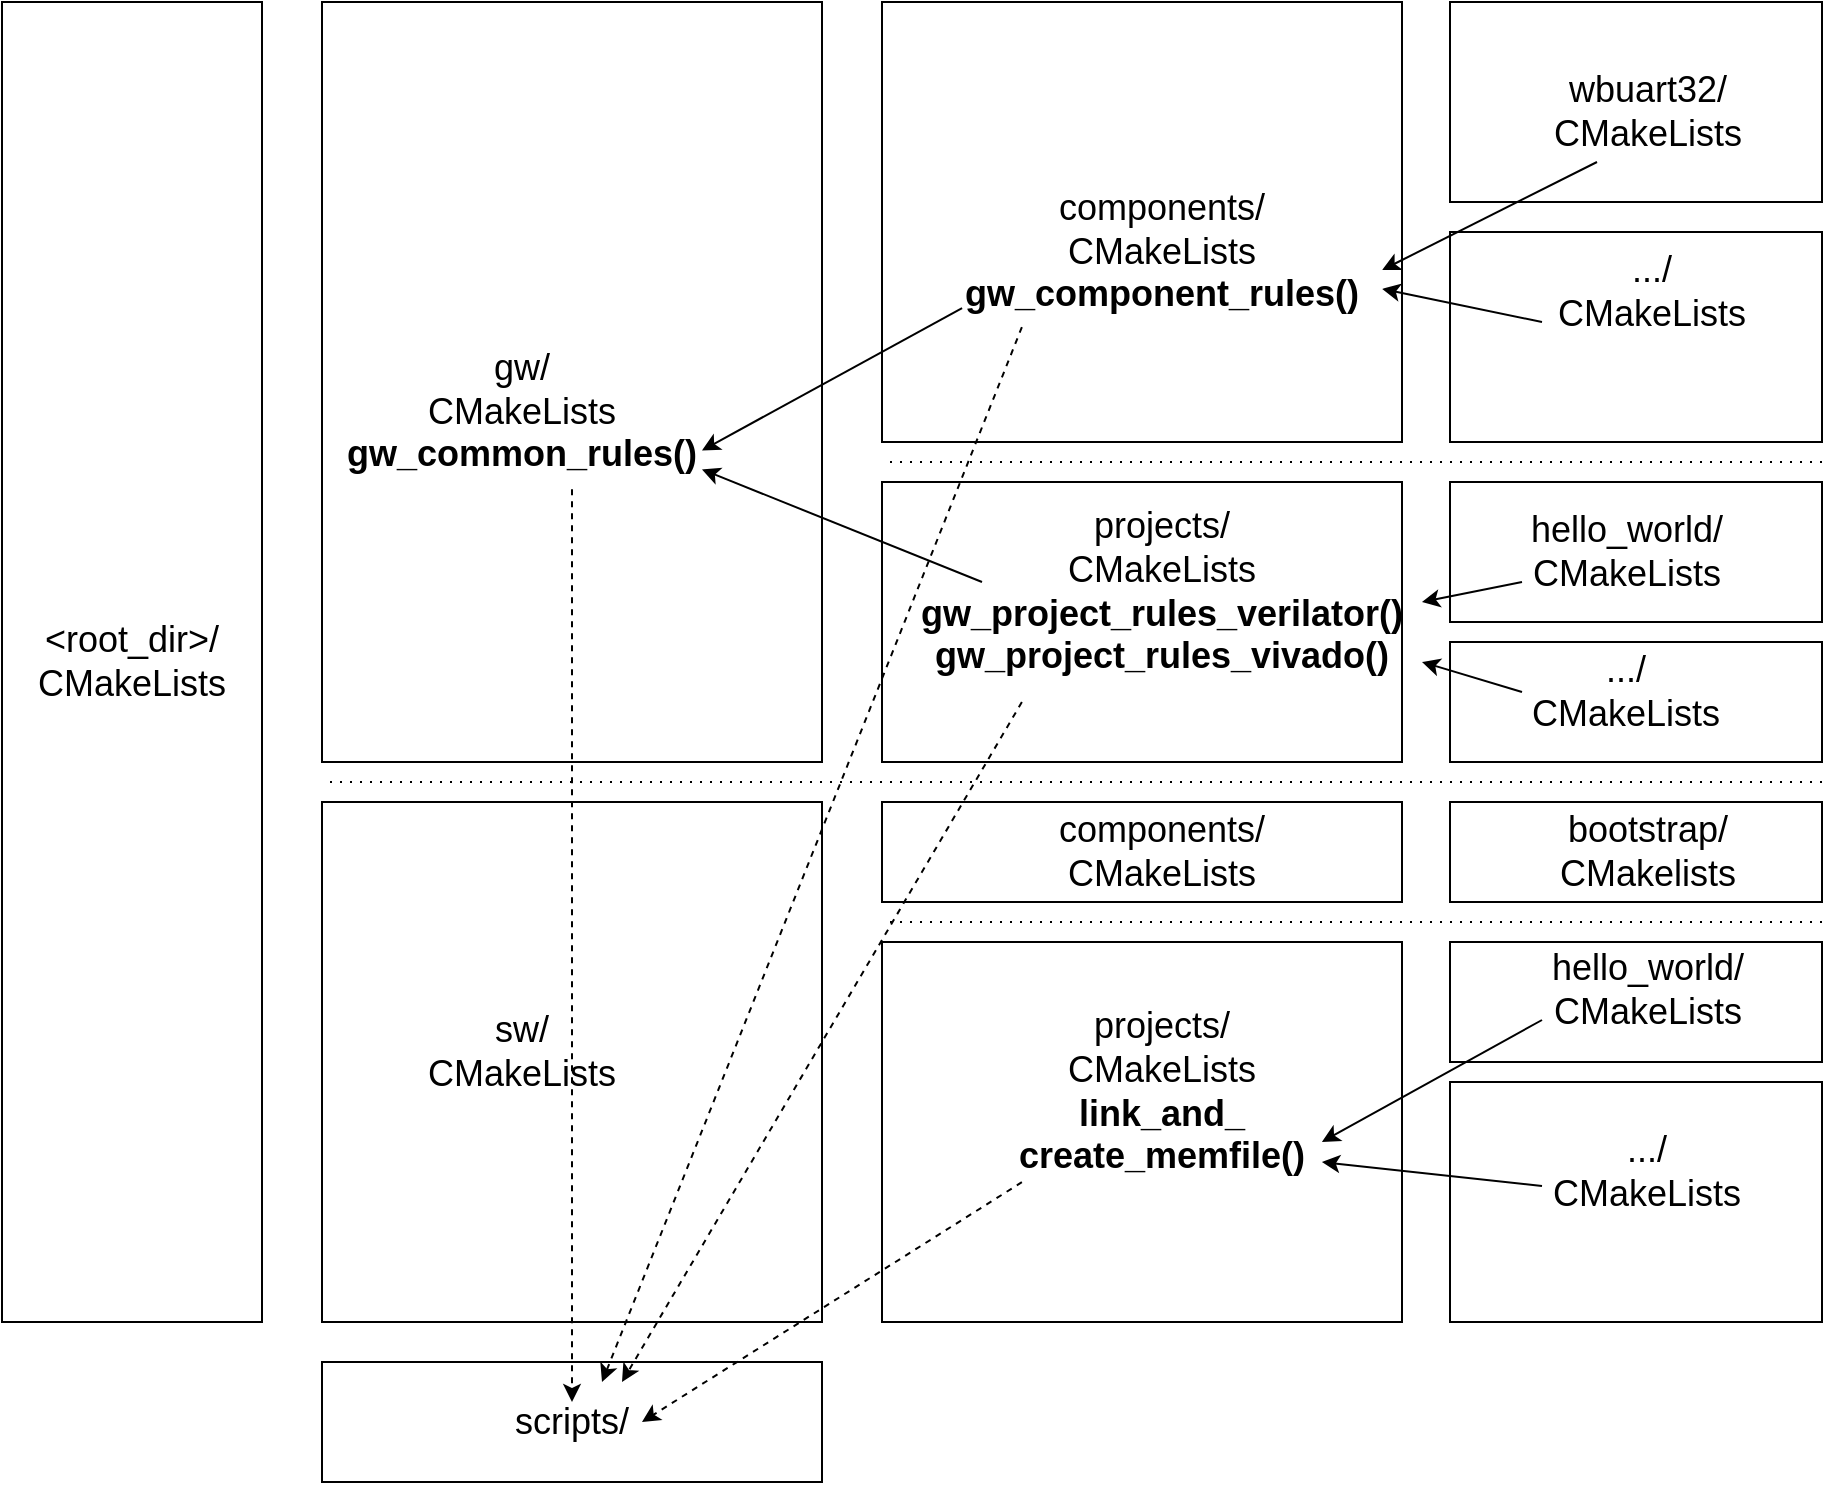 <mxfile version="24.7.17">
  <diagram id="wd3CxBkJl1QBTPlXyMmx" name="Page-1">
    <mxGraphModel dx="2920" dy="1343" grid="1" gridSize="10" guides="1" tooltips="1" connect="1" arrows="1" fold="1" page="1" pageScale="1" pageWidth="850" pageHeight="1100" math="0" shadow="0">
      <root>
        <mxCell id="0" />
        <mxCell id="1" parent="0" />
        <mxCell id="8PB4PQnlmo8GwXvG9YSg-38" value="" style="rounded=0;whiteSpace=wrap;html=1;fontSize=18;" parent="1" vertex="1">
          <mxGeometry x="534" y="580" width="186" height="120" as="geometry" />
        </mxCell>
        <mxCell id="8PB4PQnlmo8GwXvG9YSg-37" value="" style="rounded=0;whiteSpace=wrap;html=1;fontSize=18;" parent="1" vertex="1">
          <mxGeometry x="534" y="510" width="186" height="60" as="geometry" />
        </mxCell>
        <mxCell id="8PB4PQnlmo8GwXvG9YSg-36" value="" style="rounded=0;whiteSpace=wrap;html=1;fontSize=18;" parent="1" vertex="1">
          <mxGeometry x="534" y="440" width="186" height="50" as="geometry" />
        </mxCell>
        <mxCell id="8PB4PQnlmo8GwXvG9YSg-35" value="" style="rounded=0;whiteSpace=wrap;html=1;fontSize=18;" parent="1" vertex="1">
          <mxGeometry x="534" y="360" width="186" height="60" as="geometry" />
        </mxCell>
        <mxCell id="8PB4PQnlmo8GwXvG9YSg-34" value="" style="rounded=0;whiteSpace=wrap;html=1;fontSize=18;" parent="1" vertex="1">
          <mxGeometry x="534" y="280" width="186" height="70" as="geometry" />
        </mxCell>
        <mxCell id="8PB4PQnlmo8GwXvG9YSg-33" value="" style="rounded=0;whiteSpace=wrap;html=1;fontSize=18;" parent="1" vertex="1">
          <mxGeometry x="534" y="155" width="186" height="105" as="geometry" />
        </mxCell>
        <mxCell id="8PB4PQnlmo8GwXvG9YSg-32" value="" style="rounded=0;whiteSpace=wrap;html=1;fontSize=18;" parent="1" vertex="1">
          <mxGeometry x="534" y="40" width="186" height="100" as="geometry" />
        </mxCell>
        <mxCell id="8PB4PQnlmo8GwXvG9YSg-31" value="" style="rounded=0;whiteSpace=wrap;html=1;fontSize=18;" parent="1" vertex="1">
          <mxGeometry x="-30" y="440" width="250" height="260" as="geometry" />
        </mxCell>
        <mxCell id="8PB4PQnlmo8GwXvG9YSg-30" value="" style="rounded=0;whiteSpace=wrap;html=1;fontSize=18;" parent="1" vertex="1">
          <mxGeometry x="-30" y="40" width="250" height="380" as="geometry" />
        </mxCell>
        <mxCell id="8PB4PQnlmo8GwXvG9YSg-29" value="" style="rounded=0;whiteSpace=wrap;html=1;fontSize=18;" parent="1" vertex="1">
          <mxGeometry x="250" y="510" width="260" height="190" as="geometry" />
        </mxCell>
        <mxCell id="8PB4PQnlmo8GwXvG9YSg-28" value="" style="rounded=0;whiteSpace=wrap;html=1;fontSize=18;" parent="1" vertex="1">
          <mxGeometry x="250" y="440" width="260" height="50" as="geometry" />
        </mxCell>
        <mxCell id="8PB4PQnlmo8GwXvG9YSg-26" value="" style="rounded=0;whiteSpace=wrap;html=1;fontSize=18;" parent="1" vertex="1">
          <mxGeometry x="250" y="280" width="260" height="140" as="geometry" />
        </mxCell>
        <mxCell id="8PB4PQnlmo8GwXvG9YSg-25" value="" style="rounded=0;whiteSpace=wrap;html=1;fontSize=18;" parent="1" vertex="1">
          <mxGeometry x="250" y="40" width="260" height="220" as="geometry" />
        </mxCell>
        <mxCell id="8PB4PQnlmo8GwXvG9YSg-1" value="wbuart32/&lt;br style=&quot;font-size: 18px;&quot;&gt;CMakeLists" style="text;html=1;strokeColor=none;fillColor=none;align=center;verticalAlign=middle;whiteSpace=wrap;rounded=0;fontSize=18;" parent="1" vertex="1">
          <mxGeometry x="582.5" y="70" width="100" height="50" as="geometry" />
        </mxCell>
        <mxCell id="8PB4PQnlmo8GwXvG9YSg-2" value="components/&lt;br&gt;CMakeLists&lt;br&gt;&lt;b&gt;gw_component_rules()&lt;/b&gt;" style="text;html=1;strokeColor=none;fillColor=none;align=center;verticalAlign=middle;whiteSpace=wrap;rounded=0;fontSize=18;" parent="1" vertex="1">
          <mxGeometry x="340" y="155" width="100" height="20" as="geometry" />
        </mxCell>
        <mxCell id="8PB4PQnlmo8GwXvG9YSg-3" value="gw/&lt;br&gt;CMakeLists&lt;br&gt;&lt;b&gt;gw_common_rules()&lt;/b&gt;" style="text;html=1;strokeColor=none;fillColor=none;align=center;verticalAlign=middle;whiteSpace=wrap;rounded=0;fontSize=18;" parent="1" vertex="1">
          <mxGeometry x="40" y="230" width="60" height="30" as="geometry" />
        </mxCell>
        <mxCell id="8PB4PQnlmo8GwXvG9YSg-4" value="projects/&lt;br&gt;CMakeLists&lt;br&gt;&lt;b&gt;gw_project_rules_verilator()&lt;/b&gt;&lt;div&gt;&lt;b&gt;gw_project_rules_vivado()&lt;/b&gt;&lt;/div&gt;" style="text;html=1;strokeColor=none;fillColor=none;align=center;verticalAlign=middle;whiteSpace=wrap;rounded=0;fontSize=18;" parent="1" vertex="1">
          <mxGeometry x="360" y="320" width="60" height="30" as="geometry" />
        </mxCell>
        <mxCell id="8PB4PQnlmo8GwXvG9YSg-5" value="hello_world/&lt;br&gt;CMakeLists" style="text;html=1;strokeColor=none;fillColor=none;align=center;verticalAlign=middle;whiteSpace=wrap;rounded=0;fontSize=18;" parent="1" vertex="1">
          <mxGeometry x="580" y="300" width="85" height="30" as="geometry" />
        </mxCell>
        <mxCell id="8PB4PQnlmo8GwXvG9YSg-6" value=".../&lt;br&gt;CMakeLists" style="text;html=1;strokeColor=none;fillColor=none;align=center;verticalAlign=middle;whiteSpace=wrap;rounded=0;fontSize=18;" parent="1" vertex="1">
          <mxGeometry x="605" y="170" width="60" height="30" as="geometry" />
        </mxCell>
        <mxCell id="8PB4PQnlmo8GwXvG9YSg-7" value=".../&lt;br&gt;CMakeLists" style="text;html=1;strokeColor=none;fillColor=none;align=center;verticalAlign=middle;whiteSpace=wrap;rounded=0;fontSize=18;" parent="1" vertex="1">
          <mxGeometry x="602.5" y="370" width="37.5" height="30" as="geometry" />
        </mxCell>
        <mxCell id="8PB4PQnlmo8GwXvG9YSg-8" value="sw/&lt;br&gt;CMakeLists" style="text;html=1;strokeColor=none;fillColor=none;align=center;verticalAlign=middle;whiteSpace=wrap;rounded=0;fontSize=18;" parent="1" vertex="1">
          <mxGeometry x="40" y="550" width="60" height="30" as="geometry" />
        </mxCell>
        <mxCell id="8PB4PQnlmo8GwXvG9YSg-9" value="components/&lt;br&gt;CMakeLists" style="text;html=1;strokeColor=none;fillColor=none;align=center;verticalAlign=middle;whiteSpace=wrap;rounded=0;fontSize=18;" parent="1" vertex="1">
          <mxGeometry x="360" y="450" width="60" height="30" as="geometry" />
        </mxCell>
        <mxCell id="8PB4PQnlmo8GwXvG9YSg-10" value="projects/&lt;br&gt;CMakeLists&lt;br&gt;&lt;b&gt;link_and_&lt;br&gt;create_memfile()&lt;/b&gt;" style="text;html=1;strokeColor=none;fillColor=none;align=center;verticalAlign=middle;whiteSpace=wrap;rounded=0;fontSize=18;" parent="1" vertex="1">
          <mxGeometry x="360" y="570" width="60" height="30" as="geometry" />
        </mxCell>
        <mxCell id="8PB4PQnlmo8GwXvG9YSg-11" value="hello_world/&lt;br&gt;CMakeLists" style="text;html=1;strokeColor=none;fillColor=none;align=center;verticalAlign=middle;whiteSpace=wrap;rounded=0;fontSize=18;" parent="1" vertex="1">
          <mxGeometry x="602.5" y="519" width="60" height="30" as="geometry" />
        </mxCell>
        <mxCell id="8PB4PQnlmo8GwXvG9YSg-12" value=".../&lt;br&gt;CMakeLists" style="text;html=1;strokeColor=none;fillColor=none;align=center;verticalAlign=middle;whiteSpace=wrap;rounded=0;fontSize=18;" parent="1" vertex="1">
          <mxGeometry x="611.25" y="610" width="42.5" height="30" as="geometry" />
        </mxCell>
        <mxCell id="8PB4PQnlmo8GwXvG9YSg-14" value="" style="endArrow=classic;html=1;rounded=0;fontSize=18;exitX=0.25;exitY=1;exitDx=0;exitDy=0;entryX=0.962;entryY=0.609;entryDx=0;entryDy=0;entryPerimeter=0;" parent="1" source="8PB4PQnlmo8GwXvG9YSg-1" target="8PB4PQnlmo8GwXvG9YSg-25" edge="1">
          <mxGeometry width="50" height="50" relative="1" as="geometry">
            <mxPoint x="480" y="140" as="sourcePoint" />
            <mxPoint x="490" y="230" as="targetPoint" />
          </mxGeometry>
        </mxCell>
        <mxCell id="8PB4PQnlmo8GwXvG9YSg-15" value="" style="endArrow=classic;html=1;rounded=0;fontSize=18;entryX=0.962;entryY=0.652;entryDx=0;entryDy=0;entryPerimeter=0;" parent="1" target="8PB4PQnlmo8GwXvG9YSg-25" edge="1">
          <mxGeometry width="50" height="50" relative="1" as="geometry">
            <mxPoint x="580" y="200" as="sourcePoint" />
            <mxPoint x="490" y="230" as="targetPoint" />
          </mxGeometry>
        </mxCell>
        <mxCell id="8PB4PQnlmo8GwXvG9YSg-16" value="" style="endArrow=classic;html=1;rounded=0;fontSize=18;" parent="1" edge="1">
          <mxGeometry width="50" height="50" relative="1" as="geometry">
            <mxPoint x="570" y="330" as="sourcePoint" />
            <mxPoint x="520" y="340" as="targetPoint" />
          </mxGeometry>
        </mxCell>
        <mxCell id="8PB4PQnlmo8GwXvG9YSg-17" value="" style="endArrow=classic;html=1;rounded=0;fontSize=18;" parent="1" edge="1">
          <mxGeometry width="50" height="50" relative="1" as="geometry">
            <mxPoint x="570" y="385" as="sourcePoint" />
            <mxPoint x="520" y="370" as="targetPoint" />
          </mxGeometry>
        </mxCell>
        <mxCell id="8PB4PQnlmo8GwXvG9YSg-18" value="" style="endArrow=classic;html=1;rounded=0;fontSize=18;entryX=0.846;entryY=0.526;entryDx=0;entryDy=0;entryPerimeter=0;" parent="1" target="8PB4PQnlmo8GwXvG9YSg-29" edge="1">
          <mxGeometry width="50" height="50" relative="1" as="geometry">
            <mxPoint x="580" y="549" as="sourcePoint" />
            <mxPoint x="470" y="629" as="targetPoint" />
          </mxGeometry>
        </mxCell>
        <mxCell id="8PB4PQnlmo8GwXvG9YSg-19" value="" style="endArrow=classic;html=1;rounded=0;fontSize=18;entryX=0.846;entryY=0.579;entryDx=0;entryDy=0;entryPerimeter=0;" parent="1" target="8PB4PQnlmo8GwXvG9YSg-29" edge="1">
          <mxGeometry width="50" height="50" relative="1" as="geometry">
            <mxPoint x="580" y="632" as="sourcePoint" />
            <mxPoint x="470" y="629" as="targetPoint" />
          </mxGeometry>
        </mxCell>
        <mxCell id="8PB4PQnlmo8GwXvG9YSg-22" value="" style="endArrow=classic;html=1;rounded=0;fontSize=18;entryX=0.76;entryY=0.615;entryDx=0;entryDy=0;entryPerimeter=0;exitX=-1;exitY=0.333;exitDx=0;exitDy=0;exitPerimeter=0;" parent="1" source="8PB4PQnlmo8GwXvG9YSg-4" target="8PB4PQnlmo8GwXvG9YSg-30" edge="1">
          <mxGeometry width="50" height="50" relative="1" as="geometry">
            <mxPoint x="280" y="380" as="sourcePoint" />
            <mxPoint x="160" y="320" as="targetPoint" />
          </mxGeometry>
        </mxCell>
        <mxCell id="8PB4PQnlmo8GwXvG9YSg-27" value="bootstrap/&lt;br&gt;CMakelists" style="text;html=1;strokeColor=none;fillColor=none;align=center;verticalAlign=middle;whiteSpace=wrap;rounded=0;fontSize=18;" parent="1" vertex="1">
          <mxGeometry x="603" y="450" width="60" height="30" as="geometry" />
        </mxCell>
        <mxCell id="8PB4PQnlmo8GwXvG9YSg-39" value="scripts/" style="rounded=0;whiteSpace=wrap;html=1;fontSize=18;" parent="1" vertex="1">
          <mxGeometry x="-30" y="720" width="250" height="60" as="geometry" />
        </mxCell>
        <mxCell id="8PB4PQnlmo8GwXvG9YSg-42" value="" style="endArrow=classic;html=1;rounded=0;fontSize=18;entryX=0.64;entryY=0.5;entryDx=0;entryDy=0;entryPerimeter=0;exitX=0.269;exitY=0.632;exitDx=0;exitDy=0;exitPerimeter=0;dashed=1;" parent="1" source="8PB4PQnlmo8GwXvG9YSg-29" target="8PB4PQnlmo8GwXvG9YSg-39" edge="1">
          <mxGeometry width="50" height="50" relative="1" as="geometry">
            <mxPoint x="300" y="760" as="sourcePoint" />
            <mxPoint x="270" y="790" as="targetPoint" />
          </mxGeometry>
        </mxCell>
        <mxCell id="8PB4PQnlmo8GwXvG9YSg-48" value="" style="endArrow=classic;html=1;rounded=0;dashed=1;fontSize=18;exitX=0.269;exitY=0.786;exitDx=0;exitDy=0;exitPerimeter=0;entryX=0.6;entryY=0.167;entryDx=0;entryDy=0;entryPerimeter=0;" parent="1" source="8PB4PQnlmo8GwXvG9YSg-26" target="8PB4PQnlmo8GwXvG9YSg-39" edge="1">
          <mxGeometry width="50" height="50" relative="1" as="geometry">
            <mxPoint x="280" y="790" as="sourcePoint" />
            <mxPoint x="330" y="740" as="targetPoint" />
          </mxGeometry>
        </mxCell>
        <mxCell id="8PB4PQnlmo8GwXvG9YSg-50" value="" style="endArrow=classic;html=1;rounded=0;fontSize=18;exitX=0.154;exitY=0.696;exitDx=0;exitDy=0;exitPerimeter=0;entryX=0.76;entryY=0.59;entryDx=0;entryDy=0;entryPerimeter=0;" parent="1" source="8PB4PQnlmo8GwXvG9YSg-25" target="8PB4PQnlmo8GwXvG9YSg-30" edge="1">
          <mxGeometry width="50" height="50" relative="1" as="geometry">
            <mxPoint x="290" y="240" as="sourcePoint" />
            <mxPoint x="160" y="310" as="targetPoint" />
          </mxGeometry>
        </mxCell>
        <mxCell id="8PB4PQnlmo8GwXvG9YSg-51" value="" style="endArrow=classic;html=1;rounded=0;dashed=1;fontSize=18;exitX=0.269;exitY=0.739;exitDx=0;exitDy=0;exitPerimeter=0;entryX=0.56;entryY=0.167;entryDx=0;entryDy=0;entryPerimeter=0;" parent="1" source="8PB4PQnlmo8GwXvG9YSg-25" target="8PB4PQnlmo8GwXvG9YSg-39" edge="1">
          <mxGeometry width="50" height="50" relative="1" as="geometry">
            <mxPoint x="240" y="300" as="sourcePoint" />
            <mxPoint x="290" y="250" as="targetPoint" />
          </mxGeometry>
        </mxCell>
        <mxCell id="8PB4PQnlmo8GwXvG9YSg-53" value="&amp;lt;root_dir&amp;gt;/&lt;br&gt;CMakeLists" style="text;html=1;strokeColor=default;fillColor=none;align=center;verticalAlign=middle;whiteSpace=wrap;rounded=0;fontSize=18;" parent="1" vertex="1">
          <mxGeometry x="-190" y="40" width="130" height="660" as="geometry" />
        </mxCell>
        <mxCell id="8PB4PQnlmo8GwXvG9YSg-54" value="" style="endArrow=classic;html=1;rounded=0;dashed=1;fontSize=18;entryX=0.5;entryY=0.333;entryDx=0;entryDy=0;entryPerimeter=0;exitX=0.5;exitY=0.641;exitDx=0;exitDy=0;exitPerimeter=0;" parent="1" source="8PB4PQnlmo8GwXvG9YSg-30" target="8PB4PQnlmo8GwXvG9YSg-39" edge="1">
          <mxGeometry width="50" height="50" relative="1" as="geometry">
            <mxPoint x="290" y="810" as="sourcePoint" />
            <mxPoint x="340" y="760" as="targetPoint" />
          </mxGeometry>
        </mxCell>
        <mxCell id="8PB4PQnlmo8GwXvG9YSg-55" value="" style="endArrow=none;dashed=1;html=1;rounded=0;fontSize=18;dashPattern=1 4;" parent="1" edge="1">
          <mxGeometry width="50" height="50" relative="1" as="geometry">
            <mxPoint x="720" y="270" as="sourcePoint" />
            <mxPoint x="250" y="270" as="targetPoint" />
          </mxGeometry>
        </mxCell>
        <mxCell id="8PB4PQnlmo8GwXvG9YSg-56" value="" style="endArrow=none;dashed=1;html=1;rounded=0;fontSize=18;dashPattern=1 4;" parent="1" edge="1">
          <mxGeometry width="50" height="50" relative="1" as="geometry">
            <mxPoint x="720" y="430" as="sourcePoint" />
            <mxPoint x="-30" y="430" as="targetPoint" />
          </mxGeometry>
        </mxCell>
        <mxCell id="8PB4PQnlmo8GwXvG9YSg-57" value="" style="endArrow=none;dashed=1;html=1;rounded=0;fontSize=18;dashPattern=1 4;" parent="1" edge="1">
          <mxGeometry width="50" height="50" relative="1" as="geometry">
            <mxPoint x="720" y="500" as="sourcePoint" />
            <mxPoint x="250" y="500" as="targetPoint" />
          </mxGeometry>
        </mxCell>
      </root>
    </mxGraphModel>
  </diagram>
</mxfile>
